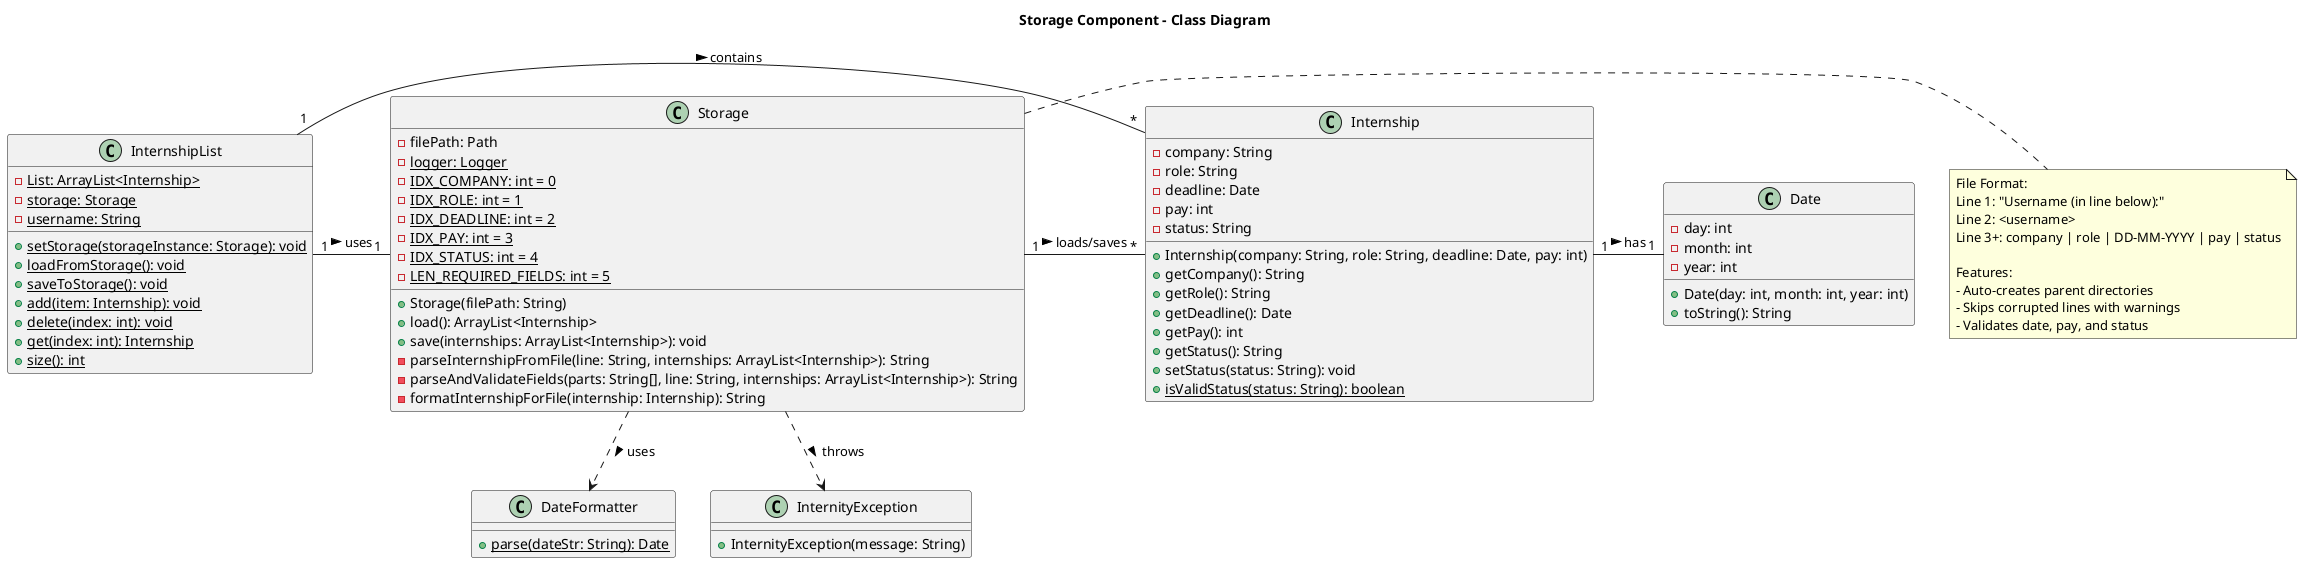 @startuml
title Storage Component - Class Diagram

class Storage {
    - filePath: Path
    - {static} logger: Logger
    - {static} IDX_COMPANY: int = 0
    - {static} IDX_ROLE: int = 1
    - {static} IDX_DEADLINE: int = 2
    - {static} IDX_PAY: int = 3
    - {static} IDX_STATUS: int = 4
    - {static} LEN_REQUIRED_FIELDS: int = 5
    __
    + Storage(filePath: String)
    + load(): ArrayList<Internship>
    + save(internships: ArrayList<Internship>): void
    - parseInternshipFromFile(line: String, internships: ArrayList<Internship>): String
    - parseAndValidateFields(parts: String[], line: String, internships: ArrayList<Internship>): String
    - formatInternshipForFile(internship: Internship): String
}

class InternshipList {
    - {static} List: ArrayList<Internship>
    - {static} storage: Storage
    - {static} username: String
    __
    + {static} setStorage(storageInstance: Storage): void
    + {static} loadFromStorage(): void
    + {static} saveToStorage(): void
    + {static} add(item: Internship): void
    + {static} delete(index: int): void
    + {static} get(index: int): Internship
    + {static} size(): int
}

class Internship {
    - company: String
    - role: String
    - deadline: Date
    - pay: int
    - status: String
    __
    + Internship(company: String, role: String, deadline: Date, pay: int)
    + getCompany(): String
    + getRole(): String
    + getDeadline(): Date
    + getPay(): int
    + getStatus(): String
    + setStatus(status: String): void
    + {static} isValidStatus(status: String): boolean
}

class Date {
    - day: int
    - month: int
    - year: int
    __
    + Date(day: int, month: int, year: int)
    + toString(): String
}

class DateFormatter {
    + {static} parse(dateStr: String): Date
}

class InternityException {
    + InternityException(message: String)
}

note right of Storage
  File Format:
  Line 1: "Username (in line below):"
  Line 2: <username>
  Line 3+: company | role | DD-MM-YYYY | pay | status

  Features:
  - Auto-creates parent directories
  - Skips corrupted lines with warnings
  - Validates date, pay, and status
end note

Storage "1" - "*" Internship : loads/saves >
Storage ..> DateFormatter : uses >
Storage ..> InternityException : throws >
InternshipList "1" - "1" Storage : uses >
InternshipList "1" - "*" Internship : contains >
Internship "1" - "1" Date : has >

@enduml